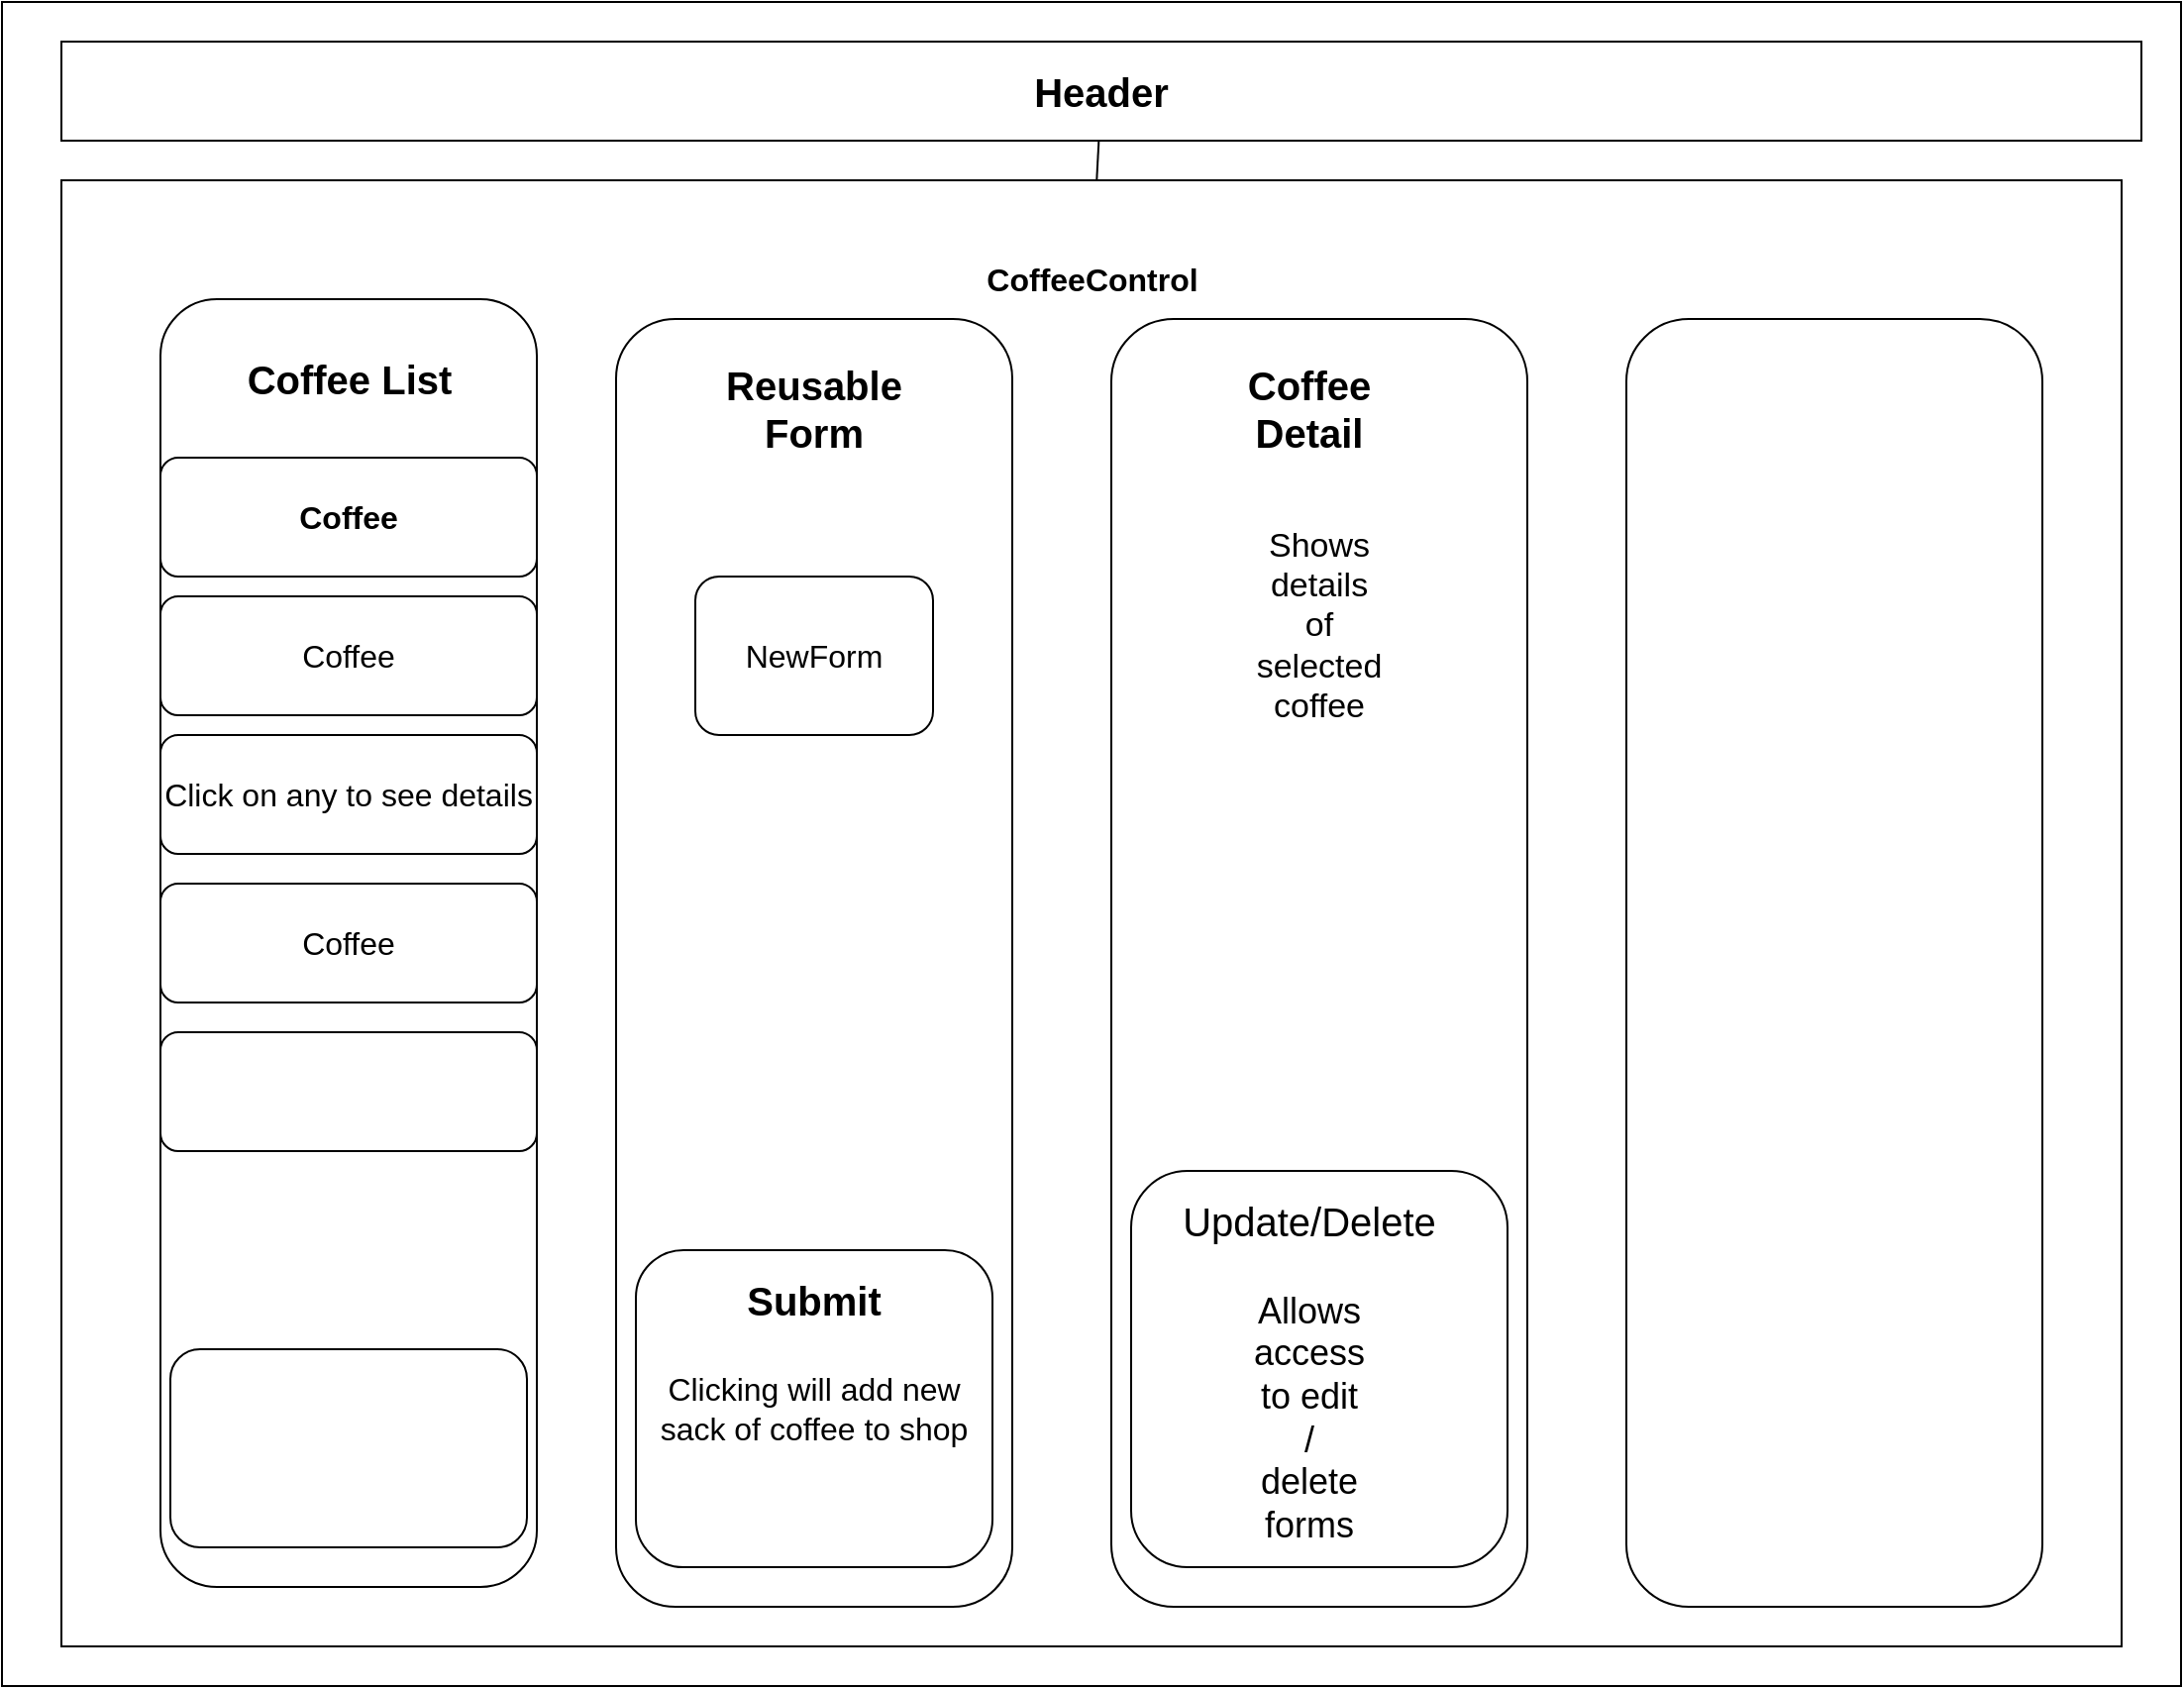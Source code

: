<mxfile>
    <diagram id="SBPukOmNZngtvsipyDNz" name="Page-1">
        <mxGraphModel dx="1234" dy="792" grid="1" gridSize="10" guides="1" tooltips="1" connect="1" arrows="1" fold="1" page="1" pageScale="1" pageWidth="1100" pageHeight="850" background="none" math="0" shadow="0">
            <root>
                <mxCell id="0"/>
                <mxCell id="1" parent="0"/>
                <mxCell id="2" value="" style="rounded=0;whiteSpace=wrap;html=1;" vertex="1" parent="1">
                    <mxGeometry width="1100" height="850" as="geometry"/>
                </mxCell>
                <mxCell id="8" value="" style="edgeStyle=none;html=1;fontSize=15;" edge="1" parent="1" source="3" target="7">
                    <mxGeometry relative="1" as="geometry"/>
                </mxCell>
                <mxCell id="3" value="Header" style="rounded=0;whiteSpace=wrap;html=1;labelPosition=center;verticalLabelPosition=middle;align=center;verticalAlign=middle;fontSize=20;fontStyle=1" vertex="1" parent="1">
                    <mxGeometry x="30" y="20" width="1050" height="50" as="geometry"/>
                </mxCell>
                <mxCell id="6" value="" style="rounded=0;whiteSpace=wrap;html=1;" vertex="1" parent="1">
                    <mxGeometry x="30" y="90" width="1040" height="740" as="geometry"/>
                </mxCell>
                <mxCell id="7" value="CoffeeControl&lt;br style=&quot;font-size: 16px;&quot;&gt;" style="text;html=1;resizable=0;autosize=1;align=center;verticalAlign=middle;points=[];fillColor=none;strokeColor=none;rounded=0;fontStyle=1;fontSize=16;" vertex="1" parent="1">
                    <mxGeometry x="490" y="130" width="120" height="20" as="geometry"/>
                </mxCell>
                <mxCell id="9" value="" style="rounded=1;whiteSpace=wrap;html=1;fontSize=16;" vertex="1" parent="1">
                    <mxGeometry x="80" y="150" width="190" height="650" as="geometry"/>
                </mxCell>
                <mxCell id="10" value="Coffee List&lt;br style=&quot;font-size: 20px;&quot;&gt;" style="text;html=1;resizable=0;autosize=1;align=center;verticalAlign=middle;points=[];fillColor=none;strokeColor=none;rounded=0;fontSize=20;fontStyle=1" vertex="1" parent="1">
                    <mxGeometry x="115" y="175" width="120" height="30" as="geometry"/>
                </mxCell>
                <mxCell id="11" value="&lt;b&gt;Coffee&lt;/b&gt;" style="rounded=1;whiteSpace=wrap;html=1;fontSize=16;" vertex="1" parent="1">
                    <mxGeometry x="80" y="230" width="190" height="60" as="geometry"/>
                </mxCell>
                <mxCell id="12" value="Coffee" style="rounded=1;whiteSpace=wrap;html=1;fontSize=16;" vertex="1" parent="1">
                    <mxGeometry x="80" y="300" width="190" height="60" as="geometry"/>
                </mxCell>
                <mxCell id="13" value="Click on any to see details" style="rounded=1;whiteSpace=wrap;html=1;fontSize=16;" vertex="1" parent="1">
                    <mxGeometry x="80" y="370" width="190" height="60" as="geometry"/>
                </mxCell>
                <mxCell id="14" value="Coffee&lt;br&gt;" style="rounded=1;whiteSpace=wrap;html=1;fontSize=16;" vertex="1" parent="1">
                    <mxGeometry x="80" y="445" width="190" height="60" as="geometry"/>
                </mxCell>
                <mxCell id="15" value="" style="rounded=1;whiteSpace=wrap;html=1;fontSize=16;" vertex="1" parent="1">
                    <mxGeometry x="85" y="680" width="180" height="100" as="geometry"/>
                </mxCell>
                <mxCell id="16" value="" style="rounded=1;whiteSpace=wrap;html=1;fontSize=16;" vertex="1" parent="1">
                    <mxGeometry x="80" y="520" width="190" height="60" as="geometry"/>
                </mxCell>
                <mxCell id="17" value="" style="rounded=1;whiteSpace=wrap;html=1;fontSize=16;" vertex="1" parent="1">
                    <mxGeometry x="310" y="160" width="200" height="650" as="geometry"/>
                </mxCell>
                <mxCell id="19" value="" style="rounded=1;whiteSpace=wrap;html=1;fontSize=16;" vertex="1" parent="1">
                    <mxGeometry x="560" y="160" width="210" height="650" as="geometry"/>
                </mxCell>
                <mxCell id="20" value="" style="rounded=1;whiteSpace=wrap;html=1;fontSize=16;" vertex="1" parent="1">
                    <mxGeometry x="820" y="160" width="210" height="650" as="geometry"/>
                </mxCell>
                <mxCell id="21" value="Reusable Form" style="text;html=1;strokeColor=none;fillColor=none;align=center;verticalAlign=middle;whiteSpace=wrap;rounded=0;fontSize=20;fontStyle=1" vertex="1" parent="1">
                    <mxGeometry x="380" y="190" width="60" height="30" as="geometry"/>
                </mxCell>
                <mxCell id="22" value="NewForm" style="rounded=1;whiteSpace=wrap;html=1;fontSize=16;" vertex="1" parent="1">
                    <mxGeometry x="350" y="290" width="120" height="80" as="geometry"/>
                </mxCell>
                <mxCell id="23" value="Clicking will add new sack of coffee to shop" style="rounded=1;whiteSpace=wrap;html=1;fontSize=16;" vertex="1" parent="1">
                    <mxGeometry x="320" y="630" width="180" height="160" as="geometry"/>
                </mxCell>
                <mxCell id="24" value="Submit" style="text;html=1;strokeColor=none;fillColor=none;align=center;verticalAlign=middle;whiteSpace=wrap;rounded=0;fontSize=20;fontStyle=1" vertex="1" parent="1">
                    <mxGeometry x="380" y="640" width="60" height="30" as="geometry"/>
                </mxCell>
                <mxCell id="25" value="Coffee Detail" style="text;html=1;strokeColor=none;fillColor=none;align=center;verticalAlign=middle;whiteSpace=wrap;rounded=0;fontSize=20;fontStyle=1" vertex="1" parent="1">
                    <mxGeometry x="630" y="190" width="60" height="30" as="geometry"/>
                </mxCell>
                <mxCell id="26" value="Shows details of selected coffee" style="text;html=1;strokeColor=none;fillColor=none;align=center;verticalAlign=middle;whiteSpace=wrap;rounded=0;fontSize=17;" vertex="1" parent="1">
                    <mxGeometry x="635" y="300" width="60" height="30" as="geometry"/>
                </mxCell>
                <mxCell id="27" value="" style="rounded=1;whiteSpace=wrap;html=1;fontSize=20;" vertex="1" parent="1">
                    <mxGeometry x="570" y="590" width="190" height="200" as="geometry"/>
                </mxCell>
                <mxCell id="28" value="Update/Delete" style="text;html=1;strokeColor=none;fillColor=none;align=center;verticalAlign=middle;whiteSpace=wrap;rounded=0;fontSize=20;" vertex="1" parent="1">
                    <mxGeometry x="630" y="600" width="60" height="30" as="geometry"/>
                </mxCell>
                <mxCell id="30" value="Allows access to edit / delete forms" style="text;html=1;strokeColor=none;fillColor=none;align=center;verticalAlign=middle;whiteSpace=wrap;rounded=0;fontSize=18;fontStyle=0" vertex="1" parent="1">
                    <mxGeometry x="630" y="700" width="60" height="30" as="geometry"/>
                </mxCell>
            </root>
        </mxGraphModel>
    </diagram>
</mxfile>
